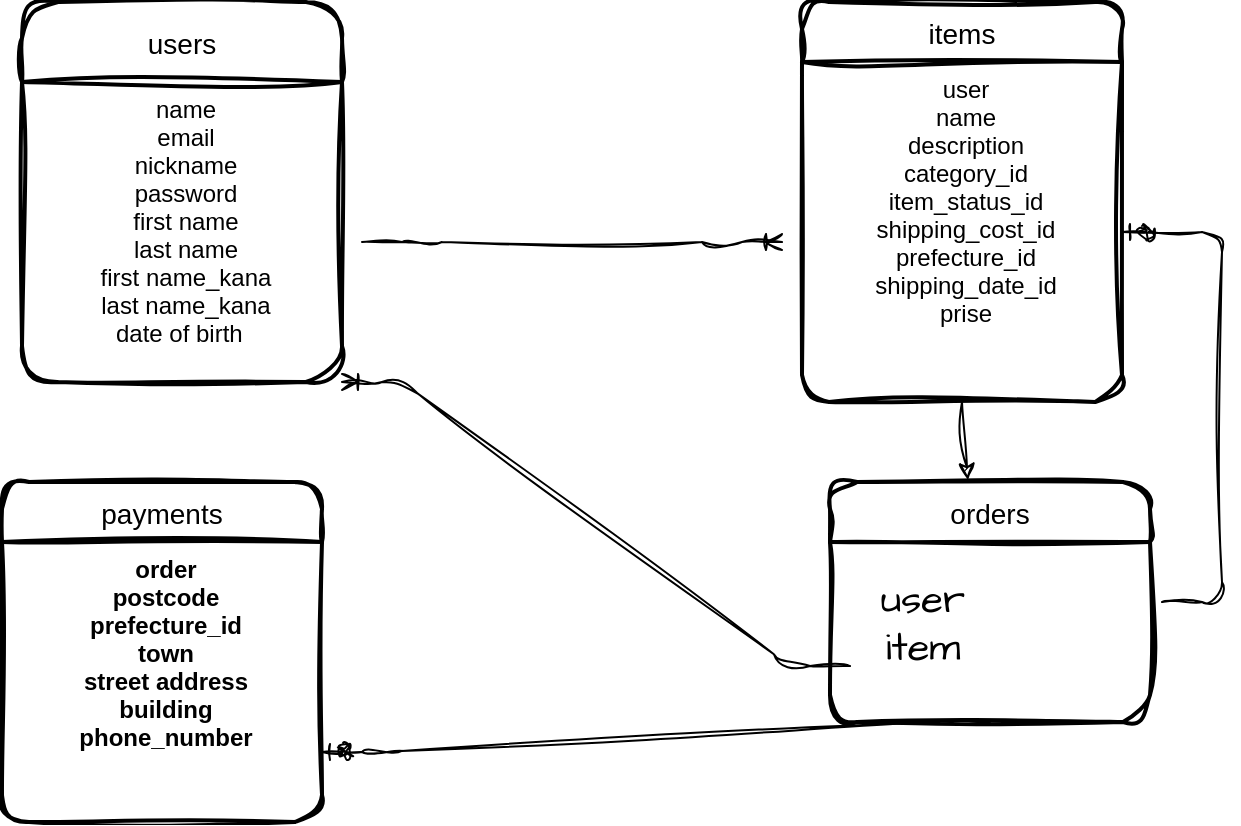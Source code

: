 <mxfile>
    <diagram id="kIYCg4qn53BQPxz0IwX7" name="ページ1">
        <mxGraphModel dx="1473" dy="537" grid="1" gridSize="10" guides="1" tooltips="1" connect="1" arrows="1" fold="1" page="1" pageScale="1" pageWidth="827" pageHeight="1169" math="0" shadow="0">
            <root>
                <mxCell id="0"/>
                <mxCell id="1" parent="0"/>
                <mxCell id="66" value="users" style="swimlane;childLayout=stackLayout;horizontal=1;startSize=40;horizontalStack=0;rounded=1;fontSize=14;fontStyle=0;strokeWidth=2;resizeParent=0;resizeLast=1;shadow=0;dashed=0;align=center;sketch=1;curveFitting=1;jiggle=2;fontFamily=Helvetica;" parent="1" vertex="1">
                    <mxGeometry x="10" y="40" width="160" height="190" as="geometry"/>
                </mxCell>
                <mxCell id="67" value="name&#10;email&#10;nickname&#10;password&#10;first name&#10;last name&#10;first name_kana&#10;last name_kana&#10;date of birth  &#10;" style="align=center;strokeColor=none;fillColor=none;spacingLeft=4;fontSize=12;verticalAlign=top;resizable=0;rotatable=0;part=1;sketch=1;curveFitting=1;jiggle=2;fontFamily=Helvetica;" parent="66" vertex="1">
                    <mxGeometry y="40" width="160" height="150" as="geometry"/>
                </mxCell>
                <mxCell id="68" value="items" style="swimlane;childLayout=stackLayout;horizontal=1;startSize=30;horizontalStack=0;rounded=1;fontSize=14;fontStyle=0;strokeWidth=2;resizeParent=0;resizeLast=1;shadow=0;dashed=0;align=center;sketch=1;curveFitting=1;jiggle=2;fontFamily=Helvetica;" parent="1" vertex="1">
                    <mxGeometry x="400" y="40" width="160" height="200" as="geometry"/>
                </mxCell>
                <mxCell id="70" value="user&#10;name&#10;description&#10;category_id&#10;item_status_id&#10;shipping_cost_id&#10;prefecture_id&#10;shipping_date_id&#10;prise" style="align=center;strokeColor=none;fillColor=none;spacingLeft=4;fontSize=12;verticalAlign=top;resizable=0;rotatable=0;part=1;fontStyle=0;sketch=1;curveFitting=1;jiggle=2;fontFamily=Helvetica;" parent="68" vertex="1">
                    <mxGeometry y="30" width="160" height="170" as="geometry"/>
                </mxCell>
                <mxCell id="76" value="orders" style="swimlane;childLayout=stackLayout;horizontal=1;startSize=30;horizontalStack=0;rounded=1;fontSize=14;fontStyle=0;strokeWidth=2;resizeParent=0;resizeLast=1;shadow=0;dashed=0;align=center;sketch=1;hachureGap=4;jiggle=2;curveFitting=1;fontFamily=Helvetica;" parent="1" vertex="1">
                    <mxGeometry x="414" y="280" width="160" height="120" as="geometry"/>
                </mxCell>
                <mxCell id="78" value="payments" style="swimlane;childLayout=stackLayout;horizontal=1;startSize=30;horizontalStack=0;rounded=1;fontSize=14;fontStyle=0;strokeWidth=2;resizeParent=0;resizeLast=1;shadow=0;dashed=0;align=center;sketch=1;hachureGap=4;jiggle=2;curveFitting=1;fontFamily=Helvetica;" parent="1" vertex="1">
                    <mxGeometry y="280" width="160" height="170" as="geometry"/>
                </mxCell>
                <mxCell id="79" value="order&#10;postcode&#10;prefecture_id&#10;town&#10;street address&#10;building&#10;phone_number&#10;" style="align=center;strokeColor=none;fillColor=none;spacingLeft=4;fontSize=12;verticalAlign=top;resizable=0;rotatable=0;part=1;sketch=1;hachureGap=4;jiggle=2;curveFitting=1;fontFamily=Helvetica;fontStyle=1" parent="78" vertex="1">
                    <mxGeometry y="30" width="160" height="140" as="geometry"/>
                </mxCell>
                <mxCell id="106" value="" style="edgeStyle=entityRelationEdgeStyle;fontSize=12;html=1;endArrow=ERoneToMany;sketch=1;hachureGap=4;jiggle=2;curveFitting=1;fontFamily=Helvetica;elbow=vertical;" parent="1" edge="1">
                    <mxGeometry width="100" height="100" relative="1" as="geometry">
                        <mxPoint x="180" y="160" as="sourcePoint"/>
                        <mxPoint x="390" y="160" as="targetPoint"/>
                    </mxGeometry>
                </mxCell>
                <mxCell id="107" value="" style="edgeStyle=entityRelationEdgeStyle;fontSize=12;html=1;endArrow=ERoneToMany;sketch=1;hachureGap=4;jiggle=2;curveFitting=1;fontFamily=Helvetica;elbow=vertical;entryX=1;entryY=1;entryDx=0;entryDy=0;exitX=-0.014;exitY=0.867;exitDx=0;exitDy=0;exitPerimeter=0;" parent="1" source="121" target="67" edge="1">
                    <mxGeometry width="100" height="100" relative="1" as="geometry">
                        <mxPoint x="414" y="332.5" as="sourcePoint"/>
                        <mxPoint x="400" y="320" as="targetPoint"/>
                    </mxGeometry>
                </mxCell>
                <mxCell id="112" value="" style="edgeStyle=entityRelationEdgeStyle;fontSize=12;html=1;endArrow=ERzeroToOne;endFill=1;sketch=1;hachureGap=4;jiggle=2;curveFitting=1;fontFamily=Helvetica;elbow=vertical;entryX=1;entryY=0.75;entryDx=0;entryDy=0;exitX=0.5;exitY=1;exitDx=0;exitDy=0;" parent="1" source="76" target="79" edge="1">
                    <mxGeometry width="100" height="100" relative="1" as="geometry">
                        <mxPoint x="414" y="377.5" as="sourcePoint"/>
                        <mxPoint x="410" y="180" as="targetPoint"/>
                    </mxGeometry>
                </mxCell>
                <mxCell id="113" value="" style="edgeStyle=entityRelationEdgeStyle;fontSize=12;html=1;endArrow=ERzeroToOne;endFill=1;sketch=1;hachureGap=4;jiggle=2;curveFitting=1;fontFamily=Helvetica;elbow=vertical;entryX=1;entryY=0.5;entryDx=0;entryDy=0;" parent="1" target="70" edge="1">
                    <mxGeometry width="100" height="100" relative="1" as="geometry">
                        <mxPoint x="580" y="340" as="sourcePoint"/>
                        <mxPoint x="510" y="180" as="targetPoint"/>
                    </mxGeometry>
                </mxCell>
                <mxCell id="116" value="" style="edgeStyle=none;sketch=1;hachureGap=4;jiggle=2;curveFitting=1;html=1;fontFamily=Architects Daughter;fontSource=https%3A%2F%2Ffonts.googleapis.com%2Fcss%3Ffamily%3DArchitects%2BDaughter;fontSize=16;entryX=0.431;entryY=-0.008;entryDx=0;entryDy=0;entryPerimeter=0;" edge="1" parent="1" target="76">
                    <mxGeometry relative="1" as="geometry">
                        <mxPoint x="480" y="240" as="sourcePoint"/>
                        <mxPoint x="488.522" y="310" as="targetPoint"/>
                    </mxGeometry>
                </mxCell>
                <mxCell id="121" value="user&lt;br&gt;item" style="text;html=1;align=center;verticalAlign=middle;resizable=0;points=[];autosize=1;strokeColor=none;fillColor=none;fontSize=20;fontFamily=Architects Daughter;sketch=1;hachureGap=4;jiggle=2;curveFitting=1;fontSource=https%3A%2F%2Ffonts.googleapis.com%2Fcss%3Ffamily%3DArchitects%2BDaughter;" vertex="1" parent="1">
                    <mxGeometry x="425" y="320" width="70" height="60" as="geometry"/>
                </mxCell>
            </root>
        </mxGraphModel>
    </diagram>
</mxfile>